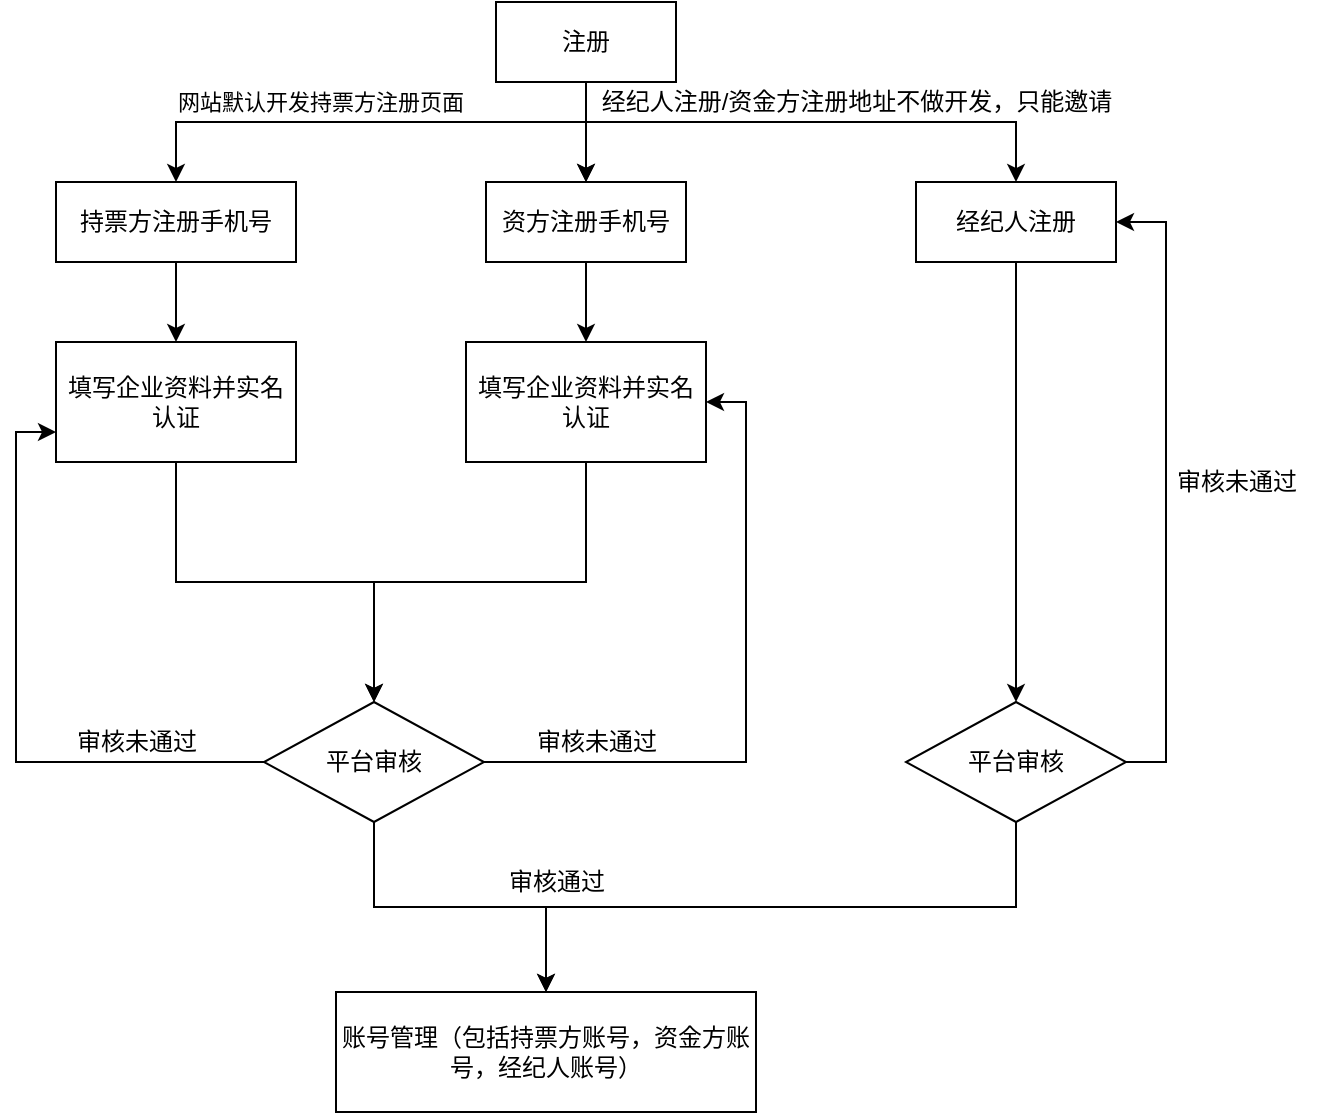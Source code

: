 <mxfile version="14.5.0" type="github">
  <diagram id="9x2aGzBmHjnYjteMlRQv" name="Page-1">
    <mxGraphModel dx="1422" dy="794" grid="1" gridSize="10" guides="1" tooltips="1" connect="1" arrows="1" fold="1" page="1" pageScale="1" pageWidth="827" pageHeight="1169" math="0" shadow="0">
      <root>
        <mxCell id="0" />
        <mxCell id="1" parent="0" />
        <mxCell id="XLqgSo40GXuVMP59MUg4-7" style="edgeStyle=orthogonalEdgeStyle;rounded=0;orthogonalLoop=1;jettySize=auto;html=1;exitX=0.5;exitY=1;exitDx=0;exitDy=0;entryX=0.5;entryY=0;entryDx=0;entryDy=0;" edge="1" parent="1" source="XLqgSo40GXuVMP59MUg4-1" target="XLqgSo40GXuVMP59MUg4-2">
          <mxGeometry relative="1" as="geometry">
            <Array as="points">
              <mxPoint x="465" y="90" />
              <mxPoint x="260" y="90" />
            </Array>
          </mxGeometry>
        </mxCell>
        <mxCell id="XLqgSo40GXuVMP59MUg4-33" value="网站默认开发持票方注册页面" style="edgeLabel;html=1;align=center;verticalAlign=middle;resizable=0;points=[];" vertex="1" connectable="0" parent="XLqgSo40GXuVMP59MUg4-7">
          <mxGeometry x="0.2" y="-1" relative="1" as="geometry">
            <mxPoint y="-9" as="offset" />
          </mxGeometry>
        </mxCell>
        <mxCell id="XLqgSo40GXuVMP59MUg4-8" style="edgeStyle=orthogonalEdgeStyle;rounded=0;orthogonalLoop=1;jettySize=auto;html=1;exitX=0.5;exitY=1;exitDx=0;exitDy=0;entryX=0.5;entryY=0;entryDx=0;entryDy=0;" edge="1" parent="1" source="XLqgSo40GXuVMP59MUg4-1" target="XLqgSo40GXuVMP59MUg4-3">
          <mxGeometry relative="1" as="geometry" />
        </mxCell>
        <mxCell id="XLqgSo40GXuVMP59MUg4-9" value="" style="edgeStyle=orthogonalEdgeStyle;rounded=0;orthogonalLoop=1;jettySize=auto;html=1;" edge="1" parent="1" source="XLqgSo40GXuVMP59MUg4-1" target="XLqgSo40GXuVMP59MUg4-3">
          <mxGeometry relative="1" as="geometry" />
        </mxCell>
        <mxCell id="XLqgSo40GXuVMP59MUg4-11" style="edgeStyle=orthogonalEdgeStyle;rounded=0;orthogonalLoop=1;jettySize=auto;html=1;exitX=0.5;exitY=1;exitDx=0;exitDy=0;entryX=0.5;entryY=0;entryDx=0;entryDy=0;" edge="1" parent="1" source="XLqgSo40GXuVMP59MUg4-1" target="XLqgSo40GXuVMP59MUg4-4">
          <mxGeometry relative="1" as="geometry">
            <Array as="points">
              <mxPoint x="465" y="90" />
              <mxPoint x="680" y="90" />
            </Array>
          </mxGeometry>
        </mxCell>
        <mxCell id="XLqgSo40GXuVMP59MUg4-1" value="注册" style="rounded=0;whiteSpace=wrap;html=1;" vertex="1" parent="1">
          <mxGeometry x="420" y="30" width="90" height="40" as="geometry" />
        </mxCell>
        <mxCell id="XLqgSo40GXuVMP59MUg4-28" style="edgeStyle=orthogonalEdgeStyle;rounded=0;orthogonalLoop=1;jettySize=auto;html=1;exitX=0.5;exitY=1;exitDx=0;exitDy=0;entryX=0.5;entryY=0;entryDx=0;entryDy=0;" edge="1" parent="1" source="XLqgSo40GXuVMP59MUg4-2" target="XLqgSo40GXuVMP59MUg4-5">
          <mxGeometry relative="1" as="geometry" />
        </mxCell>
        <mxCell id="XLqgSo40GXuVMP59MUg4-2" value="持票方注册手机号" style="rounded=0;whiteSpace=wrap;html=1;" vertex="1" parent="1">
          <mxGeometry x="200" y="120" width="120" height="40" as="geometry" />
        </mxCell>
        <mxCell id="XLqgSo40GXuVMP59MUg4-30" style="edgeStyle=orthogonalEdgeStyle;rounded=0;orthogonalLoop=1;jettySize=auto;html=1;exitX=0.5;exitY=1;exitDx=0;exitDy=0;entryX=0.5;entryY=0;entryDx=0;entryDy=0;" edge="1" parent="1" source="XLqgSo40GXuVMP59MUg4-3" target="XLqgSo40GXuVMP59MUg4-6">
          <mxGeometry relative="1" as="geometry" />
        </mxCell>
        <mxCell id="XLqgSo40GXuVMP59MUg4-3" value="资方注册手机号" style="rounded=0;whiteSpace=wrap;html=1;" vertex="1" parent="1">
          <mxGeometry x="415" y="120" width="100" height="40" as="geometry" />
        </mxCell>
        <mxCell id="XLqgSo40GXuVMP59MUg4-37" style="edgeStyle=orthogonalEdgeStyle;rounded=0;orthogonalLoop=1;jettySize=auto;html=1;exitX=0.5;exitY=1;exitDx=0;exitDy=0;entryX=0.5;entryY=0;entryDx=0;entryDy=0;" edge="1" parent="1" source="XLqgSo40GXuVMP59MUg4-4" target="XLqgSo40GXuVMP59MUg4-36">
          <mxGeometry relative="1" as="geometry">
            <mxPoint x="680" y="370" as="targetPoint" />
          </mxGeometry>
        </mxCell>
        <mxCell id="XLqgSo40GXuVMP59MUg4-4" value="经纪人注册" style="rounded=0;whiteSpace=wrap;html=1;" vertex="1" parent="1">
          <mxGeometry x="630" y="120" width="100" height="40" as="geometry" />
        </mxCell>
        <mxCell id="XLqgSo40GXuVMP59MUg4-19" style="edgeStyle=orthogonalEdgeStyle;rounded=0;orthogonalLoop=1;jettySize=auto;html=1;entryX=0.5;entryY=0;entryDx=0;entryDy=0;" edge="1" parent="1" source="XLqgSo40GXuVMP59MUg4-5" target="XLqgSo40GXuVMP59MUg4-18">
          <mxGeometry relative="1" as="geometry" />
        </mxCell>
        <mxCell id="XLqgSo40GXuVMP59MUg4-5" value="填写企业资料并实名认证" style="rounded=0;whiteSpace=wrap;html=1;" vertex="1" parent="1">
          <mxGeometry x="200" y="200" width="120" height="60" as="geometry" />
        </mxCell>
        <mxCell id="XLqgSo40GXuVMP59MUg4-21" style="edgeStyle=orthogonalEdgeStyle;rounded=0;orthogonalLoop=1;jettySize=auto;html=1;exitX=0.5;exitY=1;exitDx=0;exitDy=0;entryX=0.5;entryY=0;entryDx=0;entryDy=0;" edge="1" parent="1" source="XLqgSo40GXuVMP59MUg4-6" target="XLqgSo40GXuVMP59MUg4-18">
          <mxGeometry relative="1" as="geometry" />
        </mxCell>
        <mxCell id="XLqgSo40GXuVMP59MUg4-6" value="填写企业资料并实名认证" style="rounded=0;whiteSpace=wrap;html=1;" vertex="1" parent="1">
          <mxGeometry x="405" y="200" width="120" height="60" as="geometry" />
        </mxCell>
        <mxCell id="XLqgSo40GXuVMP59MUg4-24" style="edgeStyle=orthogonalEdgeStyle;rounded=0;orthogonalLoop=1;jettySize=auto;html=1;exitX=0;exitY=0.5;exitDx=0;exitDy=0;entryX=0;entryY=0.75;entryDx=0;entryDy=0;" edge="1" parent="1" source="XLqgSo40GXuVMP59MUg4-18" target="XLqgSo40GXuVMP59MUg4-5">
          <mxGeometry relative="1" as="geometry" />
        </mxCell>
        <mxCell id="XLqgSo40GXuVMP59MUg4-25" style="edgeStyle=orthogonalEdgeStyle;rounded=0;orthogonalLoop=1;jettySize=auto;html=1;exitX=1;exitY=0.5;exitDx=0;exitDy=0;entryX=1;entryY=0.5;entryDx=0;entryDy=0;" edge="1" parent="1" source="XLqgSo40GXuVMP59MUg4-18" target="XLqgSo40GXuVMP59MUg4-6">
          <mxGeometry relative="1" as="geometry" />
        </mxCell>
        <mxCell id="XLqgSo40GXuVMP59MUg4-46" style="edgeStyle=orthogonalEdgeStyle;rounded=0;orthogonalLoop=1;jettySize=auto;html=1;exitX=0.5;exitY=1;exitDx=0;exitDy=0;entryX=0.5;entryY=0;entryDx=0;entryDy=0;" edge="1" parent="1" source="XLqgSo40GXuVMP59MUg4-18" target="XLqgSo40GXuVMP59MUg4-35">
          <mxGeometry relative="1" as="geometry" />
        </mxCell>
        <mxCell id="XLqgSo40GXuVMP59MUg4-18" value="平台审核" style="rhombus;whiteSpace=wrap;html=1;" vertex="1" parent="1">
          <mxGeometry x="304" y="380" width="110" height="60" as="geometry" />
        </mxCell>
        <mxCell id="XLqgSo40GXuVMP59MUg4-26" value="审核未通过" style="text;html=1;align=center;verticalAlign=middle;resizable=0;points=[];autosize=1;" vertex="1" parent="1">
          <mxGeometry x="200" y="390" width="80" height="20" as="geometry" />
        </mxCell>
        <mxCell id="XLqgSo40GXuVMP59MUg4-27" value="审核未通过" style="text;html=1;align=center;verticalAlign=middle;resizable=0;points=[];autosize=1;" vertex="1" parent="1">
          <mxGeometry x="430" y="390" width="80" height="20" as="geometry" />
        </mxCell>
        <mxCell id="XLqgSo40GXuVMP59MUg4-32" value="审核通过" style="text;html=1;align=center;verticalAlign=middle;resizable=0;points=[];autosize=1;" vertex="1" parent="1">
          <mxGeometry x="420" y="460" width="60" height="20" as="geometry" />
        </mxCell>
        <mxCell id="XLqgSo40GXuVMP59MUg4-34" value="经纪人注册/资金方注册地址不做开发，只能邀请" style="text;html=1;align=center;verticalAlign=middle;resizable=0;points=[];autosize=1;" vertex="1" parent="1">
          <mxGeometry x="465" y="70" width="270" height="20" as="geometry" />
        </mxCell>
        <mxCell id="XLqgSo40GXuVMP59MUg4-35" value="账号管理（包括持票方账号，资金方账号，经纪人账号）" style="rounded=0;whiteSpace=wrap;html=1;" vertex="1" parent="1">
          <mxGeometry x="340" y="525" width="210" height="60" as="geometry" />
        </mxCell>
        <mxCell id="XLqgSo40GXuVMP59MUg4-38" style="edgeStyle=orthogonalEdgeStyle;rounded=0;orthogonalLoop=1;jettySize=auto;html=1;exitX=1;exitY=0.5;exitDx=0;exitDy=0;entryX=1;entryY=0.5;entryDx=0;entryDy=0;" edge="1" parent="1" source="XLqgSo40GXuVMP59MUg4-36" target="XLqgSo40GXuVMP59MUg4-4">
          <mxGeometry relative="1" as="geometry" />
        </mxCell>
        <mxCell id="XLqgSo40GXuVMP59MUg4-44" style="edgeStyle=orthogonalEdgeStyle;rounded=0;orthogonalLoop=1;jettySize=auto;html=1;exitX=0.5;exitY=1;exitDx=0;exitDy=0;entryX=0.5;entryY=0;entryDx=0;entryDy=0;" edge="1" parent="1" source="XLqgSo40GXuVMP59MUg4-36" target="XLqgSo40GXuVMP59MUg4-35">
          <mxGeometry relative="1" as="geometry" />
        </mxCell>
        <mxCell id="XLqgSo40GXuVMP59MUg4-36" value="平台审核" style="rhombus;whiteSpace=wrap;html=1;" vertex="1" parent="1">
          <mxGeometry x="625" y="380" width="110" height="60" as="geometry" />
        </mxCell>
        <mxCell id="XLqgSo40GXuVMP59MUg4-39" value="审核未通过" style="text;html=1;align=center;verticalAlign=middle;resizable=0;points=[];autosize=1;" vertex="1" parent="1">
          <mxGeometry x="750" y="260" width="80" height="20" as="geometry" />
        </mxCell>
      </root>
    </mxGraphModel>
  </diagram>
</mxfile>
